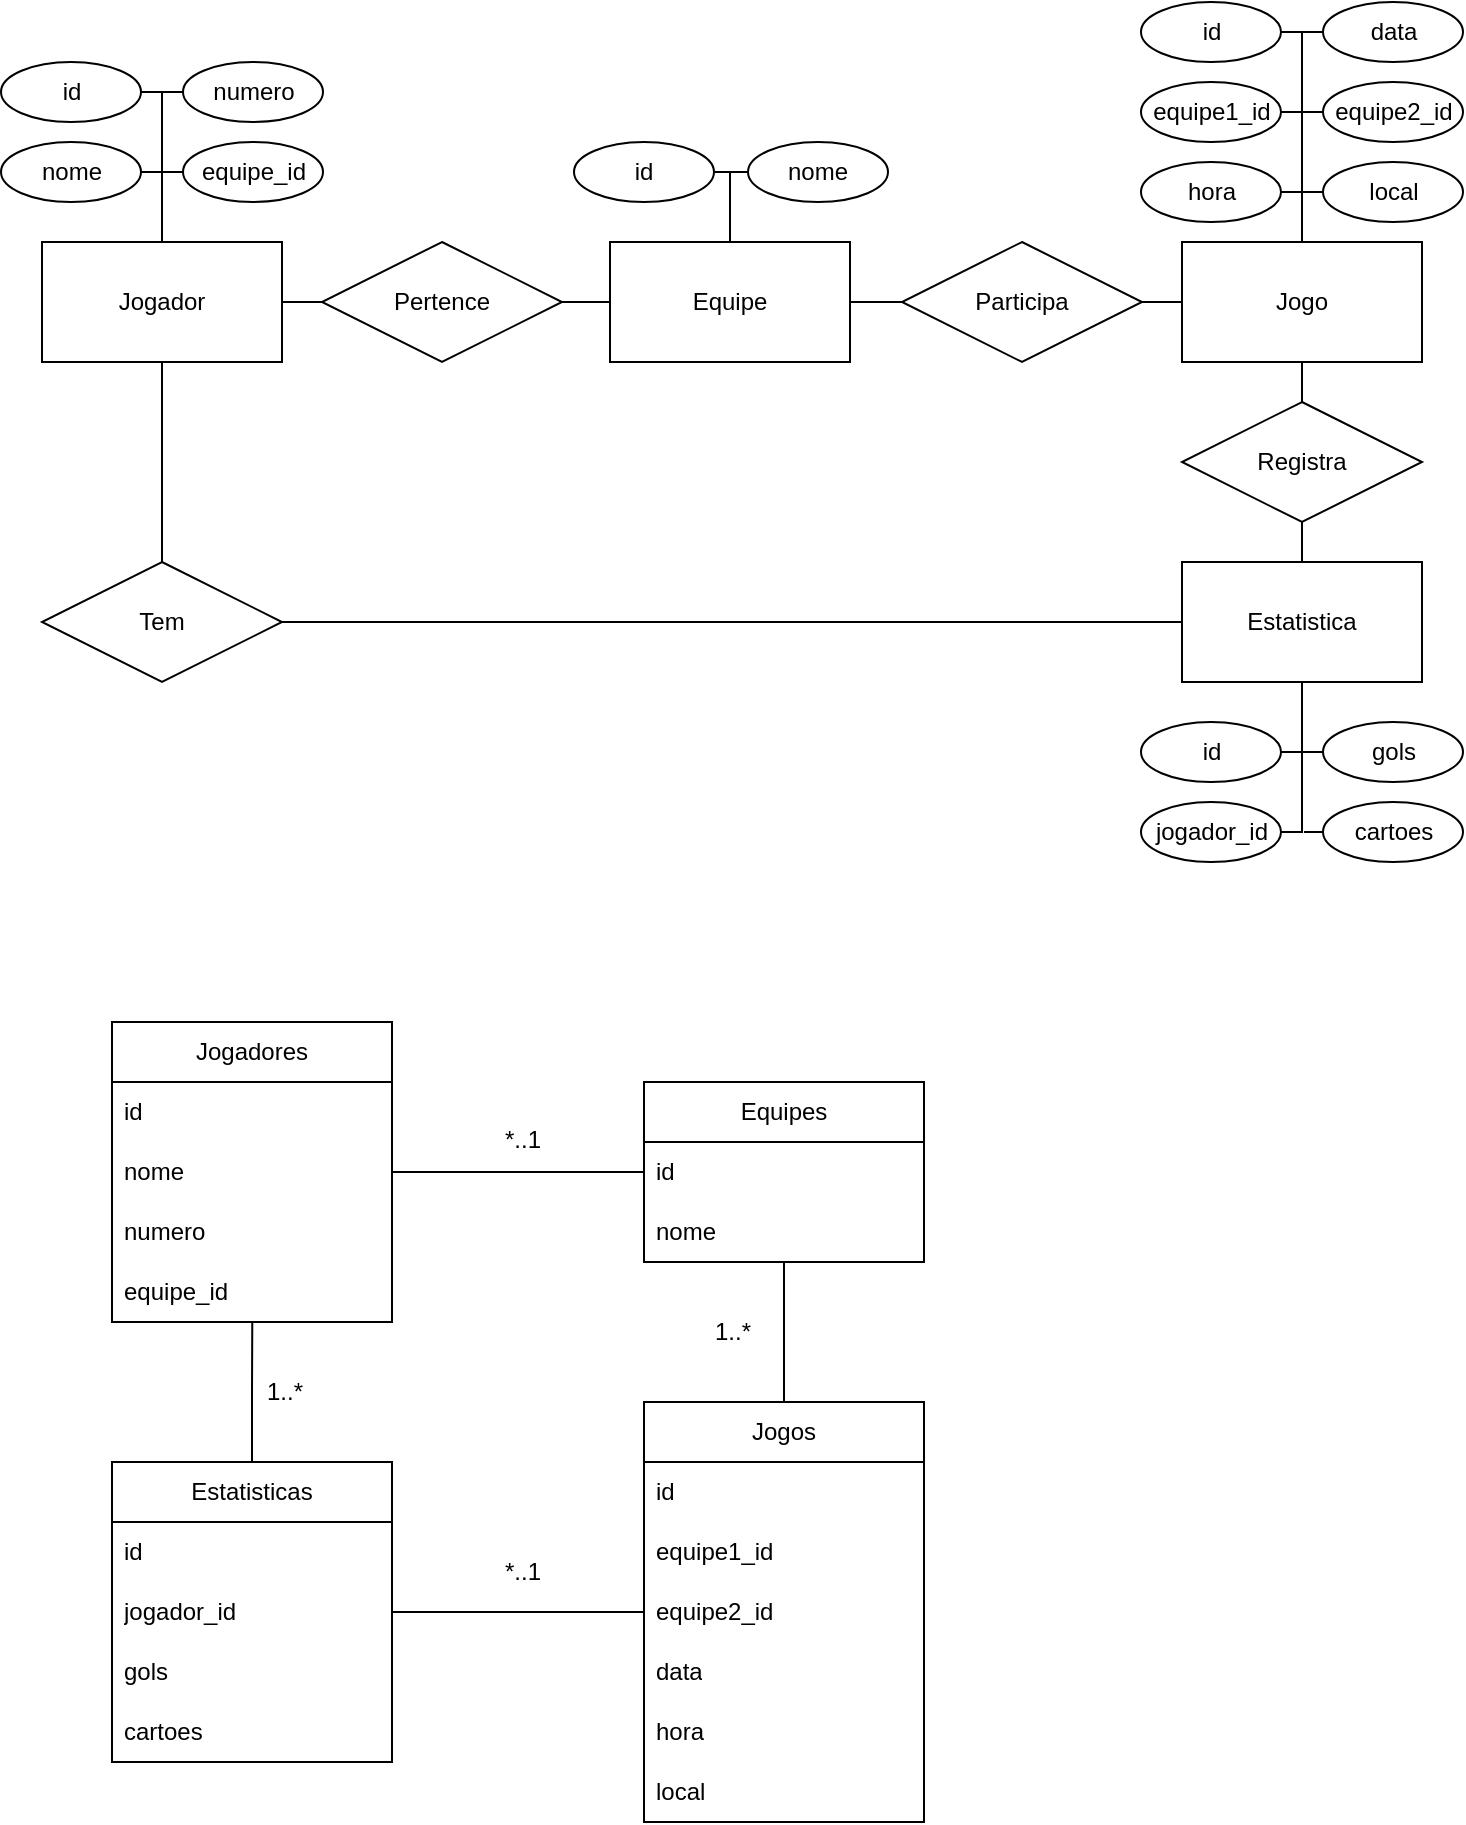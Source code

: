 <mxfile version="26.1.3">
  <diagram name="Página-1" id="EppW8XHrt7SbsDz2OEsC">
    <mxGraphModel dx="1235" dy="632" grid="1" gridSize="10" guides="1" tooltips="1" connect="1" arrows="1" fold="1" page="1" pageScale="1" pageWidth="827" pageHeight="1169" math="0" shadow="0">
      <root>
        <mxCell id="0" />
        <mxCell id="1" parent="0" />
        <mxCell id="WOIICJuF8lX6eFXmrCo0-9" style="edgeStyle=orthogonalEdgeStyle;rounded=0;orthogonalLoop=1;jettySize=auto;html=1;exitX=1;exitY=0.5;exitDx=0;exitDy=0;entryX=0;entryY=0.5;entryDx=0;entryDy=0;endArrow=none;startFill=0;" parent="1" source="WOIICJuF8lX6eFXmrCo0-1" target="WOIICJuF8lX6eFXmrCo0-2" edge="1">
          <mxGeometry relative="1" as="geometry" />
        </mxCell>
        <mxCell id="WOIICJuF8lX6eFXmrCo0-1" value="&lt;div&gt;Jogador&lt;/div&gt;" style="rounded=0;whiteSpace=wrap;html=1;" parent="1" vertex="1">
          <mxGeometry x="69" y="200" width="120" height="60" as="geometry" />
        </mxCell>
        <mxCell id="WOIICJuF8lX6eFXmrCo0-10" style="edgeStyle=orthogonalEdgeStyle;rounded=0;orthogonalLoop=1;jettySize=auto;html=1;exitX=1;exitY=0.5;exitDx=0;exitDy=0;entryX=0;entryY=0.5;entryDx=0;entryDy=0;endArrow=none;startFill=0;" parent="1" source="WOIICJuF8lX6eFXmrCo0-2" target="WOIICJuF8lX6eFXmrCo0-3" edge="1">
          <mxGeometry relative="1" as="geometry" />
        </mxCell>
        <mxCell id="WOIICJuF8lX6eFXmrCo0-2" value="&lt;div&gt;Pertence&lt;/div&gt;" style="rhombus;whiteSpace=wrap;html=1;" parent="1" vertex="1">
          <mxGeometry x="209" y="200" width="120" height="60" as="geometry" />
        </mxCell>
        <mxCell id="WOIICJuF8lX6eFXmrCo0-11" style="edgeStyle=orthogonalEdgeStyle;rounded=0;orthogonalLoop=1;jettySize=auto;html=1;exitX=1;exitY=0.5;exitDx=0;exitDy=0;entryX=0;entryY=0.5;entryDx=0;entryDy=0;endArrow=none;startFill=0;" parent="1" source="WOIICJuF8lX6eFXmrCo0-3" target="WOIICJuF8lX6eFXmrCo0-4" edge="1">
          <mxGeometry relative="1" as="geometry" />
        </mxCell>
        <mxCell id="WOIICJuF8lX6eFXmrCo0-3" value="Equipe" style="rounded=0;whiteSpace=wrap;html=1;" parent="1" vertex="1">
          <mxGeometry x="353" y="200" width="120" height="60" as="geometry" />
        </mxCell>
        <mxCell id="WOIICJuF8lX6eFXmrCo0-12" style="edgeStyle=orthogonalEdgeStyle;rounded=0;orthogonalLoop=1;jettySize=auto;html=1;exitX=1;exitY=0.5;exitDx=0;exitDy=0;entryX=0;entryY=0.5;entryDx=0;entryDy=0;endArrow=none;startFill=0;" parent="1" source="WOIICJuF8lX6eFXmrCo0-4" target="WOIICJuF8lX6eFXmrCo0-5" edge="1">
          <mxGeometry relative="1" as="geometry" />
        </mxCell>
        <mxCell id="WOIICJuF8lX6eFXmrCo0-4" value="Participa" style="rhombus;whiteSpace=wrap;html=1;" parent="1" vertex="1">
          <mxGeometry x="499" y="200" width="120" height="60" as="geometry" />
        </mxCell>
        <mxCell id="WOIICJuF8lX6eFXmrCo0-5" value="Jogo" style="rounded=0;whiteSpace=wrap;html=1;" parent="1" vertex="1">
          <mxGeometry x="639" y="200" width="120" height="60" as="geometry" />
        </mxCell>
        <mxCell id="WOIICJuF8lX6eFXmrCo0-13" style="edgeStyle=orthogonalEdgeStyle;rounded=0;orthogonalLoop=1;jettySize=auto;html=1;exitX=0.5;exitY=0;exitDx=0;exitDy=0;entryX=0.5;entryY=1;entryDx=0;entryDy=0;endArrow=none;startFill=0;" parent="1" source="WOIICJuF8lX6eFXmrCo0-6" target="WOIICJuF8lX6eFXmrCo0-5" edge="1">
          <mxGeometry relative="1" as="geometry" />
        </mxCell>
        <mxCell id="WOIICJuF8lX6eFXmrCo0-14" style="edgeStyle=orthogonalEdgeStyle;rounded=0;orthogonalLoop=1;jettySize=auto;html=1;exitX=0.5;exitY=1;exitDx=0;exitDy=0;entryX=0.5;entryY=0;entryDx=0;entryDy=0;endArrow=none;startFill=0;" parent="1" source="WOIICJuF8lX6eFXmrCo0-6" target="WOIICJuF8lX6eFXmrCo0-7" edge="1">
          <mxGeometry relative="1" as="geometry" />
        </mxCell>
        <mxCell id="WOIICJuF8lX6eFXmrCo0-6" value="Registra" style="rhombus;whiteSpace=wrap;html=1;" parent="1" vertex="1">
          <mxGeometry x="639" y="280" width="120" height="60" as="geometry" />
        </mxCell>
        <mxCell id="WOIICJuF8lX6eFXmrCo0-7" value="Estatistica" style="rounded=0;whiteSpace=wrap;html=1;" parent="1" vertex="1">
          <mxGeometry x="639" y="360" width="120" height="60" as="geometry" />
        </mxCell>
        <mxCell id="WOIICJuF8lX6eFXmrCo0-15" style="edgeStyle=orthogonalEdgeStyle;rounded=0;orthogonalLoop=1;jettySize=auto;html=1;exitX=0.5;exitY=0;exitDx=0;exitDy=0;entryX=0.5;entryY=1;entryDx=0;entryDy=0;endArrow=none;startFill=0;" parent="1" source="WOIICJuF8lX6eFXmrCo0-8" target="WOIICJuF8lX6eFXmrCo0-1" edge="1">
          <mxGeometry relative="1" as="geometry" />
        </mxCell>
        <mxCell id="WOIICJuF8lX6eFXmrCo0-16" style="edgeStyle=orthogonalEdgeStyle;rounded=0;orthogonalLoop=1;jettySize=auto;html=1;exitX=1;exitY=0.5;exitDx=0;exitDy=0;entryX=0;entryY=0.5;entryDx=0;entryDy=0;endArrow=none;startFill=0;" parent="1" source="WOIICJuF8lX6eFXmrCo0-8" target="WOIICJuF8lX6eFXmrCo0-7" edge="1">
          <mxGeometry relative="1" as="geometry" />
        </mxCell>
        <mxCell id="WOIICJuF8lX6eFXmrCo0-8" value="Tem" style="rhombus;whiteSpace=wrap;html=1;" parent="1" vertex="1">
          <mxGeometry x="69" y="360" width="120" height="60" as="geometry" />
        </mxCell>
        <mxCell id="WOIICJuF8lX6eFXmrCo0-32" style="edgeStyle=orthogonalEdgeStyle;rounded=0;orthogonalLoop=1;jettySize=auto;html=1;exitX=1;exitY=0.5;exitDx=0;exitDy=0;endArrow=none;startFill=0;" parent="1" source="WOIICJuF8lX6eFXmrCo0-17" edge="1">
          <mxGeometry relative="1" as="geometry">
            <mxPoint x="130" y="165" as="targetPoint" />
          </mxGeometry>
        </mxCell>
        <mxCell id="WOIICJuF8lX6eFXmrCo0-17" value="nome" style="ellipse;whiteSpace=wrap;html=1;" parent="1" vertex="1">
          <mxGeometry x="48.5" y="150" width="70" height="30" as="geometry" />
        </mxCell>
        <mxCell id="WOIICJuF8lX6eFXmrCo0-30" style="edgeStyle=orthogonalEdgeStyle;rounded=0;orthogonalLoop=1;jettySize=auto;html=1;exitX=1;exitY=0.5;exitDx=0;exitDy=0;endArrow=none;startFill=0;" parent="1" source="WOIICJuF8lX6eFXmrCo0-19" edge="1">
          <mxGeometry relative="1" as="geometry">
            <mxPoint x="130" y="125" as="targetPoint" />
          </mxGeometry>
        </mxCell>
        <mxCell id="WOIICJuF8lX6eFXmrCo0-19" value="&lt;div&gt;id&lt;/div&gt;" style="ellipse;whiteSpace=wrap;html=1;" parent="1" vertex="1">
          <mxGeometry x="48.5" y="110" width="70" height="30" as="geometry" />
        </mxCell>
        <mxCell id="WOIICJuF8lX6eFXmrCo0-31" style="edgeStyle=orthogonalEdgeStyle;rounded=0;orthogonalLoop=1;jettySize=auto;html=1;exitX=0;exitY=0.5;exitDx=0;exitDy=0;endArrow=none;startFill=0;" parent="1" source="WOIICJuF8lX6eFXmrCo0-20" edge="1">
          <mxGeometry relative="1" as="geometry">
            <mxPoint x="130" y="165" as="targetPoint" />
          </mxGeometry>
        </mxCell>
        <mxCell id="WOIICJuF8lX6eFXmrCo0-20" value="equipe_id" style="ellipse;whiteSpace=wrap;html=1;" parent="1" vertex="1">
          <mxGeometry x="139.5" y="150" width="70" height="30" as="geometry" />
        </mxCell>
        <mxCell id="WOIICJuF8lX6eFXmrCo0-29" style="edgeStyle=orthogonalEdgeStyle;rounded=0;orthogonalLoop=1;jettySize=auto;html=1;exitX=0;exitY=0.5;exitDx=0;exitDy=0;entryX=0.5;entryY=0;entryDx=0;entryDy=0;endArrow=none;startFill=0;" parent="1" source="WOIICJuF8lX6eFXmrCo0-22" target="WOIICJuF8lX6eFXmrCo0-1" edge="1">
          <mxGeometry relative="1" as="geometry">
            <Array as="points">
              <mxPoint x="129" y="125" />
            </Array>
          </mxGeometry>
        </mxCell>
        <mxCell id="WOIICJuF8lX6eFXmrCo0-22" value="numero" style="ellipse;whiteSpace=wrap;html=1;" parent="1" vertex="1">
          <mxGeometry x="139.5" y="110" width="70" height="30" as="geometry" />
        </mxCell>
        <mxCell id="WOIICJuF8lX6eFXmrCo0-61" style="edgeStyle=orthogonalEdgeStyle;rounded=0;orthogonalLoop=1;jettySize=auto;html=1;exitX=0;exitY=0.5;exitDx=0;exitDy=0;endArrow=none;startFill=0;" parent="1" source="WOIICJuF8lX6eFXmrCo0-34" edge="1">
          <mxGeometry relative="1" as="geometry">
            <mxPoint x="412" y="165" as="targetPoint" />
          </mxGeometry>
        </mxCell>
        <mxCell id="WOIICJuF8lX6eFXmrCo0-34" value="nome" style="ellipse;whiteSpace=wrap;html=1;" parent="1" vertex="1">
          <mxGeometry x="422" y="150" width="70" height="30" as="geometry" />
        </mxCell>
        <mxCell id="WOIICJuF8lX6eFXmrCo0-35" style="edgeStyle=orthogonalEdgeStyle;rounded=0;orthogonalLoop=1;jettySize=auto;html=1;exitX=1;exitY=0.5;exitDx=0;exitDy=0;endArrow=none;startFill=0;entryX=0.5;entryY=0;entryDx=0;entryDy=0;" parent="1" source="WOIICJuF8lX6eFXmrCo0-36" target="WOIICJuF8lX6eFXmrCo0-3" edge="1">
          <mxGeometry relative="1" as="geometry">
            <mxPoint x="414.5" y="125" as="targetPoint" />
            <Array as="points">
              <mxPoint x="413" y="165" />
            </Array>
          </mxGeometry>
        </mxCell>
        <mxCell id="WOIICJuF8lX6eFXmrCo0-36" value="&lt;div&gt;id&lt;/div&gt;" style="ellipse;whiteSpace=wrap;html=1;" parent="1" vertex="1">
          <mxGeometry x="335" y="150" width="70" height="30" as="geometry" />
        </mxCell>
        <mxCell id="WOIICJuF8lX6eFXmrCo0-37" style="edgeStyle=orthogonalEdgeStyle;rounded=0;orthogonalLoop=1;jettySize=auto;html=1;endArrow=none;startFill=0;" parent="1" edge="1">
          <mxGeometry relative="1" as="geometry">
            <mxPoint x="414.5" y="165" as="targetPoint" />
            <mxPoint x="415" y="165" as="sourcePoint" />
          </mxGeometry>
        </mxCell>
        <mxCell id="WOIICJuF8lX6eFXmrCo0-51" style="edgeStyle=orthogonalEdgeStyle;rounded=0;orthogonalLoop=1;jettySize=auto;html=1;exitX=1;exitY=0.5;exitDx=0;exitDy=0;endArrow=none;startFill=0;" parent="1" source="WOIICJuF8lX6eFXmrCo0-52" edge="1">
          <mxGeometry relative="1" as="geometry">
            <mxPoint x="700" y="135" as="targetPoint" />
          </mxGeometry>
        </mxCell>
        <mxCell id="WOIICJuF8lX6eFXmrCo0-52" value="equipe1_id" style="ellipse;whiteSpace=wrap;html=1;" parent="1" vertex="1">
          <mxGeometry x="618.5" y="120" width="70" height="30" as="geometry" />
        </mxCell>
        <mxCell id="WOIICJuF8lX6eFXmrCo0-53" style="edgeStyle=orthogonalEdgeStyle;rounded=0;orthogonalLoop=1;jettySize=auto;html=1;exitX=1;exitY=0.5;exitDx=0;exitDy=0;endArrow=none;startFill=0;" parent="1" source="WOIICJuF8lX6eFXmrCo0-54" edge="1">
          <mxGeometry relative="1" as="geometry">
            <mxPoint x="700" y="95" as="targetPoint" />
          </mxGeometry>
        </mxCell>
        <mxCell id="WOIICJuF8lX6eFXmrCo0-54" value="&lt;div&gt;id&lt;/div&gt;" style="ellipse;whiteSpace=wrap;html=1;" parent="1" vertex="1">
          <mxGeometry x="618.5" y="80" width="70" height="30" as="geometry" />
        </mxCell>
        <mxCell id="WOIICJuF8lX6eFXmrCo0-55" style="edgeStyle=orthogonalEdgeStyle;rounded=0;orthogonalLoop=1;jettySize=auto;html=1;exitX=0;exitY=0.5;exitDx=0;exitDy=0;endArrow=none;startFill=0;" parent="1" source="WOIICJuF8lX6eFXmrCo0-56" edge="1">
          <mxGeometry relative="1" as="geometry">
            <mxPoint x="700" y="135" as="targetPoint" />
          </mxGeometry>
        </mxCell>
        <mxCell id="WOIICJuF8lX6eFXmrCo0-56" value="equipe2_id" style="ellipse;whiteSpace=wrap;html=1;" parent="1" vertex="1">
          <mxGeometry x="709.5" y="120" width="70" height="30" as="geometry" />
        </mxCell>
        <mxCell id="WOIICJuF8lX6eFXmrCo0-57" style="edgeStyle=orthogonalEdgeStyle;rounded=0;orthogonalLoop=1;jettySize=auto;html=1;exitX=0;exitY=0.5;exitDx=0;exitDy=0;entryX=0.5;entryY=0;entryDx=0;entryDy=0;endArrow=none;startFill=0;" parent="1" source="WOIICJuF8lX6eFXmrCo0-58" target="WOIICJuF8lX6eFXmrCo0-5" edge="1">
          <mxGeometry relative="1" as="geometry">
            <mxPoint x="699" y="170" as="targetPoint" />
            <Array as="points">
              <mxPoint x="699" y="95" />
            </Array>
          </mxGeometry>
        </mxCell>
        <mxCell id="WOIICJuF8lX6eFXmrCo0-58" value="data" style="ellipse;whiteSpace=wrap;html=1;" parent="1" vertex="1">
          <mxGeometry x="709.5" y="80" width="70" height="30" as="geometry" />
        </mxCell>
        <mxCell id="WOIICJuF8lX6eFXmrCo0-60" style="edgeStyle=orthogonalEdgeStyle;rounded=0;orthogonalLoop=1;jettySize=auto;html=1;exitX=0;exitY=0.5;exitDx=0;exitDy=0;endArrow=none;startFill=0;" parent="1" source="WOIICJuF8lX6eFXmrCo0-59" edge="1">
          <mxGeometry relative="1" as="geometry">
            <mxPoint x="700" y="175" as="targetPoint" />
          </mxGeometry>
        </mxCell>
        <mxCell id="WOIICJuF8lX6eFXmrCo0-59" value="&lt;div&gt;local&lt;/div&gt;" style="ellipse;whiteSpace=wrap;html=1;" parent="1" vertex="1">
          <mxGeometry x="709.5" y="160" width="70" height="30" as="geometry" />
        </mxCell>
        <mxCell id="WOIICJuF8lX6eFXmrCo0-79" style="edgeStyle=orthogonalEdgeStyle;rounded=0;orthogonalLoop=1;jettySize=auto;html=1;exitX=1;exitY=0.5;exitDx=0;exitDy=0;entryX=0.5;entryY=1;entryDx=0;entryDy=0;endArrow=none;startFill=0;" parent="1" source="WOIICJuF8lX6eFXmrCo0-63" target="WOIICJuF8lX6eFXmrCo0-7" edge="1">
          <mxGeometry relative="1" as="geometry">
            <Array as="points">
              <mxPoint x="699" y="495" />
            </Array>
          </mxGeometry>
        </mxCell>
        <mxCell id="WOIICJuF8lX6eFXmrCo0-63" value="jogador_id" style="ellipse;whiteSpace=wrap;html=1;" parent="1" vertex="1">
          <mxGeometry x="618.5" y="480" width="70" height="30" as="geometry" />
        </mxCell>
        <mxCell id="WOIICJuF8lX6eFXmrCo0-64" style="edgeStyle=orthogonalEdgeStyle;rounded=0;orthogonalLoop=1;jettySize=auto;html=1;exitX=1;exitY=0.5;exitDx=0;exitDy=0;endArrow=none;startFill=0;" parent="1" source="WOIICJuF8lX6eFXmrCo0-65" edge="1">
          <mxGeometry relative="1" as="geometry">
            <mxPoint x="700" y="455" as="targetPoint" />
          </mxGeometry>
        </mxCell>
        <mxCell id="WOIICJuF8lX6eFXmrCo0-65" value="&lt;div&gt;id&lt;/div&gt;" style="ellipse;whiteSpace=wrap;html=1;" parent="1" vertex="1">
          <mxGeometry x="618.5" y="440" width="70" height="30" as="geometry" />
        </mxCell>
        <mxCell id="WOIICJuF8lX6eFXmrCo0-66" style="edgeStyle=orthogonalEdgeStyle;rounded=0;orthogonalLoop=1;jettySize=auto;html=1;exitX=0;exitY=0.5;exitDx=0;exitDy=0;endArrow=none;startFill=0;" parent="1" source="WOIICJuF8lX6eFXmrCo0-67" edge="1">
          <mxGeometry relative="1" as="geometry">
            <mxPoint x="700" y="495" as="targetPoint" />
          </mxGeometry>
        </mxCell>
        <mxCell id="WOIICJuF8lX6eFXmrCo0-67" value="cartoes" style="ellipse;whiteSpace=wrap;html=1;" parent="1" vertex="1">
          <mxGeometry x="709.5" y="480" width="70" height="30" as="geometry" />
        </mxCell>
        <mxCell id="WOIICJuF8lX6eFXmrCo0-74" style="edgeStyle=orthogonalEdgeStyle;rounded=0;orthogonalLoop=1;jettySize=auto;html=1;exitX=0;exitY=0.5;exitDx=0;exitDy=0;endArrow=none;startFill=0;" parent="1" source="WOIICJuF8lX6eFXmrCo0-69" edge="1">
          <mxGeometry relative="1" as="geometry">
            <mxPoint x="700" y="455" as="targetPoint" />
          </mxGeometry>
        </mxCell>
        <mxCell id="WOIICJuF8lX6eFXmrCo0-69" value="gols" style="ellipse;whiteSpace=wrap;html=1;" parent="1" vertex="1">
          <mxGeometry x="709.5" y="440" width="70" height="30" as="geometry" />
        </mxCell>
        <mxCell id="tOBkunzAgDf1NThhqD4a-22" style="edgeStyle=orthogonalEdgeStyle;rounded=0;orthogonalLoop=1;jettySize=auto;html=1;exitX=1;exitY=0.5;exitDx=0;exitDy=0;entryX=0;entryY=0.5;entryDx=0;entryDy=0;endArrow=none;startFill=0;" edge="1" parent="1" source="tOBkunzAgDf1NThhqD4a-1" target="tOBkunzAgDf1NThhqD4a-10">
          <mxGeometry relative="1" as="geometry" />
        </mxCell>
        <mxCell id="tOBkunzAgDf1NThhqD4a-1" value="Jogadores" style="swimlane;fontStyle=0;childLayout=stackLayout;horizontal=1;startSize=30;horizontalStack=0;resizeParent=1;resizeParentMax=0;resizeLast=0;collapsible=1;marginBottom=0;whiteSpace=wrap;html=1;" vertex="1" parent="1">
          <mxGeometry x="104" y="590" width="140" height="150" as="geometry" />
        </mxCell>
        <mxCell id="tOBkunzAgDf1NThhqD4a-2" value="id" style="text;strokeColor=none;fillColor=none;align=left;verticalAlign=middle;spacingLeft=4;spacingRight=4;overflow=hidden;points=[[0,0.5],[1,0.5]];portConstraint=eastwest;rotatable=0;whiteSpace=wrap;html=1;" vertex="1" parent="tOBkunzAgDf1NThhqD4a-1">
          <mxGeometry y="30" width="140" height="30" as="geometry" />
        </mxCell>
        <mxCell id="tOBkunzAgDf1NThhqD4a-3" value="nome" style="text;strokeColor=none;fillColor=none;align=left;verticalAlign=middle;spacingLeft=4;spacingRight=4;overflow=hidden;points=[[0,0.5],[1,0.5]];portConstraint=eastwest;rotatable=0;whiteSpace=wrap;html=1;" vertex="1" parent="tOBkunzAgDf1NThhqD4a-1">
          <mxGeometry y="60" width="140" height="30" as="geometry" />
        </mxCell>
        <mxCell id="tOBkunzAgDf1NThhqD4a-4" value="numero" style="text;strokeColor=none;fillColor=none;align=left;verticalAlign=middle;spacingLeft=4;spacingRight=4;overflow=hidden;points=[[0,0.5],[1,0.5]];portConstraint=eastwest;rotatable=0;whiteSpace=wrap;html=1;" vertex="1" parent="tOBkunzAgDf1NThhqD4a-1">
          <mxGeometry y="90" width="140" height="30" as="geometry" />
        </mxCell>
        <mxCell id="tOBkunzAgDf1NThhqD4a-17" value="equipe_id" style="text;strokeColor=none;fillColor=none;align=left;verticalAlign=middle;spacingLeft=4;spacingRight=4;overflow=hidden;points=[[0,0.5],[1,0.5]];portConstraint=eastwest;rotatable=0;whiteSpace=wrap;html=1;" vertex="1" parent="tOBkunzAgDf1NThhqD4a-1">
          <mxGeometry y="120" width="140" height="30" as="geometry" />
        </mxCell>
        <mxCell id="tOBkunzAgDf1NThhqD4a-25" style="edgeStyle=orthogonalEdgeStyle;rounded=0;orthogonalLoop=1;jettySize=auto;html=1;exitX=0.5;exitY=0;exitDx=0;exitDy=0;entryX=0.5;entryY=1;entryDx=0;entryDy=0;endArrow=none;startFill=0;" edge="1" parent="1" source="tOBkunzAgDf1NThhqD4a-5" target="tOBkunzAgDf1NThhqD4a-9">
          <mxGeometry relative="1" as="geometry" />
        </mxCell>
        <mxCell id="tOBkunzAgDf1NThhqD4a-5" value="Jogos" style="swimlane;fontStyle=0;childLayout=stackLayout;horizontal=1;startSize=30;horizontalStack=0;resizeParent=1;resizeParentMax=0;resizeLast=0;collapsible=1;marginBottom=0;whiteSpace=wrap;html=1;" vertex="1" parent="1">
          <mxGeometry x="370" y="780" width="140" height="210" as="geometry" />
        </mxCell>
        <mxCell id="tOBkunzAgDf1NThhqD4a-6" value="id" style="text;strokeColor=none;fillColor=none;align=left;verticalAlign=middle;spacingLeft=4;spacingRight=4;overflow=hidden;points=[[0,0.5],[1,0.5]];portConstraint=eastwest;rotatable=0;whiteSpace=wrap;html=1;" vertex="1" parent="tOBkunzAgDf1NThhqD4a-5">
          <mxGeometry y="30" width="140" height="30" as="geometry" />
        </mxCell>
        <mxCell id="tOBkunzAgDf1NThhqD4a-7" value="equipe1_id" style="text;strokeColor=none;fillColor=none;align=left;verticalAlign=middle;spacingLeft=4;spacingRight=4;overflow=hidden;points=[[0,0.5],[1,0.5]];portConstraint=eastwest;rotatable=0;whiteSpace=wrap;html=1;" vertex="1" parent="tOBkunzAgDf1NThhqD4a-5">
          <mxGeometry y="60" width="140" height="30" as="geometry" />
        </mxCell>
        <mxCell id="tOBkunzAgDf1NThhqD4a-19" value="equipe2_id" style="text;strokeColor=none;fillColor=none;align=left;verticalAlign=middle;spacingLeft=4;spacingRight=4;overflow=hidden;points=[[0,0.5],[1,0.5]];portConstraint=eastwest;rotatable=0;whiteSpace=wrap;html=1;" vertex="1" parent="tOBkunzAgDf1NThhqD4a-5">
          <mxGeometry y="90" width="140" height="30" as="geometry" />
        </mxCell>
        <mxCell id="tOBkunzAgDf1NThhqD4a-8" value="data" style="text;strokeColor=none;fillColor=none;align=left;verticalAlign=middle;spacingLeft=4;spacingRight=4;overflow=hidden;points=[[0,0.5],[1,0.5]];portConstraint=eastwest;rotatable=0;whiteSpace=wrap;html=1;" vertex="1" parent="tOBkunzAgDf1NThhqD4a-5">
          <mxGeometry y="120" width="140" height="30" as="geometry" />
        </mxCell>
        <mxCell id="tOBkunzAgDf1NThhqD4a-20" value="hora" style="text;strokeColor=none;fillColor=none;align=left;verticalAlign=middle;spacingLeft=4;spacingRight=4;overflow=hidden;points=[[0,0.5],[1,0.5]];portConstraint=eastwest;rotatable=0;whiteSpace=wrap;html=1;" vertex="1" parent="tOBkunzAgDf1NThhqD4a-5">
          <mxGeometry y="150" width="140" height="30" as="geometry" />
        </mxCell>
        <mxCell id="tOBkunzAgDf1NThhqD4a-21" value="&lt;div&gt;local&lt;/div&gt;" style="text;strokeColor=none;fillColor=none;align=left;verticalAlign=middle;spacingLeft=4;spacingRight=4;overflow=hidden;points=[[0,0.5],[1,0.5]];portConstraint=eastwest;rotatable=0;whiteSpace=wrap;html=1;" vertex="1" parent="tOBkunzAgDf1NThhqD4a-5">
          <mxGeometry y="180" width="140" height="30" as="geometry" />
        </mxCell>
        <mxCell id="tOBkunzAgDf1NThhqD4a-9" value="Equipes" style="swimlane;fontStyle=0;childLayout=stackLayout;horizontal=1;startSize=30;horizontalStack=0;resizeParent=1;resizeParentMax=0;resizeLast=0;collapsible=1;marginBottom=0;whiteSpace=wrap;html=1;" vertex="1" parent="1">
          <mxGeometry x="370" y="620" width="140" height="90" as="geometry" />
        </mxCell>
        <mxCell id="tOBkunzAgDf1NThhqD4a-10" value="id" style="text;strokeColor=none;fillColor=none;align=left;verticalAlign=middle;spacingLeft=4;spacingRight=4;overflow=hidden;points=[[0,0.5],[1,0.5]];portConstraint=eastwest;rotatable=0;whiteSpace=wrap;html=1;" vertex="1" parent="tOBkunzAgDf1NThhqD4a-9">
          <mxGeometry y="30" width="140" height="30" as="geometry" />
        </mxCell>
        <mxCell id="tOBkunzAgDf1NThhqD4a-11" value="nome" style="text;strokeColor=none;fillColor=none;align=left;verticalAlign=middle;spacingLeft=4;spacingRight=4;overflow=hidden;points=[[0,0.5],[1,0.5]];portConstraint=eastwest;rotatable=0;whiteSpace=wrap;html=1;" vertex="1" parent="tOBkunzAgDf1NThhqD4a-9">
          <mxGeometry y="60" width="140" height="30" as="geometry" />
        </mxCell>
        <mxCell id="tOBkunzAgDf1NThhqD4a-13" value="Estatisticas" style="swimlane;fontStyle=0;childLayout=stackLayout;horizontal=1;startSize=30;horizontalStack=0;resizeParent=1;resizeParentMax=0;resizeLast=0;collapsible=1;marginBottom=0;whiteSpace=wrap;html=1;" vertex="1" parent="1">
          <mxGeometry x="104" y="810" width="140" height="150" as="geometry" />
        </mxCell>
        <mxCell id="tOBkunzAgDf1NThhqD4a-14" value="id" style="text;strokeColor=none;fillColor=none;align=left;verticalAlign=middle;spacingLeft=4;spacingRight=4;overflow=hidden;points=[[0,0.5],[1,0.5]];portConstraint=eastwest;rotatable=0;whiteSpace=wrap;html=1;" vertex="1" parent="tOBkunzAgDf1NThhqD4a-13">
          <mxGeometry y="30" width="140" height="30" as="geometry" />
        </mxCell>
        <mxCell id="tOBkunzAgDf1NThhqD4a-15" value="jogador_id" style="text;strokeColor=none;fillColor=none;align=left;verticalAlign=middle;spacingLeft=4;spacingRight=4;overflow=hidden;points=[[0,0.5],[1,0.5]];portConstraint=eastwest;rotatable=0;whiteSpace=wrap;html=1;" vertex="1" parent="tOBkunzAgDf1NThhqD4a-13">
          <mxGeometry y="60" width="140" height="30" as="geometry" />
        </mxCell>
        <mxCell id="tOBkunzAgDf1NThhqD4a-16" value="gols" style="text;strokeColor=none;fillColor=none;align=left;verticalAlign=middle;spacingLeft=4;spacingRight=4;overflow=hidden;points=[[0,0.5],[1,0.5]];portConstraint=eastwest;rotatable=0;whiteSpace=wrap;html=1;" vertex="1" parent="tOBkunzAgDf1NThhqD4a-13">
          <mxGeometry y="90" width="140" height="30" as="geometry" />
        </mxCell>
        <mxCell id="tOBkunzAgDf1NThhqD4a-18" value="cartoes" style="text;strokeColor=none;fillColor=none;align=left;verticalAlign=middle;spacingLeft=4;spacingRight=4;overflow=hidden;points=[[0,0.5],[1,0.5]];portConstraint=eastwest;rotatable=0;whiteSpace=wrap;html=1;" vertex="1" parent="tOBkunzAgDf1NThhqD4a-13">
          <mxGeometry y="120" width="140" height="30" as="geometry" />
        </mxCell>
        <mxCell id="tOBkunzAgDf1NThhqD4a-23" style="edgeStyle=orthogonalEdgeStyle;rounded=0;orthogonalLoop=1;jettySize=auto;html=1;exitX=0.5;exitY=0;exitDx=0;exitDy=0;entryX=0.501;entryY=1;entryDx=0;entryDy=0;entryPerimeter=0;endArrow=none;startFill=0;" edge="1" parent="1" source="tOBkunzAgDf1NThhqD4a-13" target="tOBkunzAgDf1NThhqD4a-17">
          <mxGeometry relative="1" as="geometry" />
        </mxCell>
        <mxCell id="tOBkunzAgDf1NThhqD4a-24" style="edgeStyle=orthogonalEdgeStyle;rounded=0;orthogonalLoop=1;jettySize=auto;html=1;exitX=1;exitY=0.5;exitDx=0;exitDy=0;entryX=0;entryY=0.5;entryDx=0;entryDy=0;endArrow=none;startFill=0;" edge="1" parent="1" source="tOBkunzAgDf1NThhqD4a-15" target="tOBkunzAgDf1NThhqD4a-19">
          <mxGeometry relative="1" as="geometry" />
        </mxCell>
        <mxCell id="tOBkunzAgDf1NThhqD4a-26" value="*..1" style="text;html=1;align=center;verticalAlign=middle;resizable=0;points=[];autosize=1;strokeColor=none;fillColor=none;" vertex="1" parent="1">
          <mxGeometry x="289" y="634" width="40" height="30" as="geometry" />
        </mxCell>
        <mxCell id="tOBkunzAgDf1NThhqD4a-30" value="1..*" style="text;html=1;align=center;verticalAlign=middle;resizable=0;points=[];autosize=1;strokeColor=none;fillColor=none;" vertex="1" parent="1">
          <mxGeometry x="169.5" y="760" width="40" height="30" as="geometry" />
        </mxCell>
        <mxCell id="tOBkunzAgDf1NThhqD4a-31" value="*..1" style="text;html=1;align=center;verticalAlign=middle;resizable=0;points=[];autosize=1;strokeColor=none;fillColor=none;" vertex="1" parent="1">
          <mxGeometry x="289" y="850" width="40" height="30" as="geometry" />
        </mxCell>
        <mxCell id="tOBkunzAgDf1NThhqD4a-32" value="1..*" style="text;html=1;align=center;verticalAlign=middle;resizable=0;points=[];autosize=1;strokeColor=none;fillColor=none;" vertex="1" parent="1">
          <mxGeometry x="394" y="730" width="40" height="30" as="geometry" />
        </mxCell>
        <mxCell id="tOBkunzAgDf1NThhqD4a-34" style="edgeStyle=orthogonalEdgeStyle;rounded=0;orthogonalLoop=1;jettySize=auto;html=1;exitX=1;exitY=0.5;exitDx=0;exitDy=0;endArrow=none;startFill=0;" edge="1" parent="1" source="tOBkunzAgDf1NThhqD4a-33">
          <mxGeometry relative="1" as="geometry">
            <mxPoint x="700" y="175" as="targetPoint" />
          </mxGeometry>
        </mxCell>
        <mxCell id="tOBkunzAgDf1NThhqD4a-33" value="hora" style="ellipse;whiteSpace=wrap;html=1;" vertex="1" parent="1">
          <mxGeometry x="618.5" y="160" width="70" height="30" as="geometry" />
        </mxCell>
      </root>
    </mxGraphModel>
  </diagram>
</mxfile>
